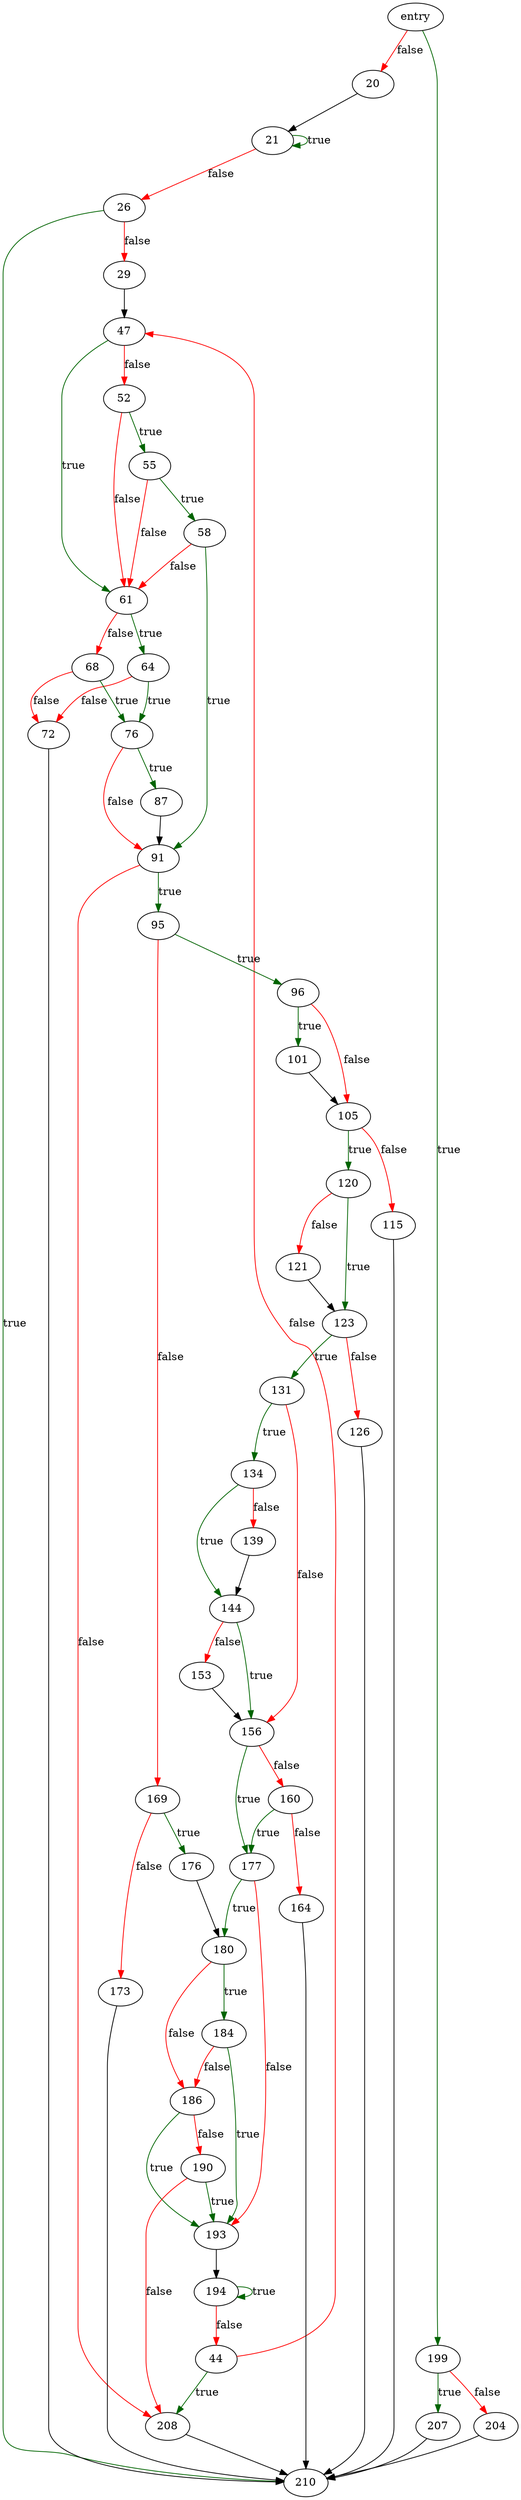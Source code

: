 digraph "make_dir_parents_private" {
	// Node definitions.
	6 [label=entry];
	20;
	21;
	26;
	29;
	44;
	47;
	52;
	55;
	58;
	61;
	64;
	68;
	72;
	76;
	87;
	91;
	95;
	96;
	101;
	105;
	115;
	120;
	121;
	123;
	126;
	131;
	134;
	139;
	144;
	153;
	156;
	160;
	164;
	169;
	173;
	176;
	177;
	180;
	184;
	186;
	190;
	193;
	194;
	199;
	204;
	207;
	208;
	210;

	// Edge definitions.
	6 -> 20 [
		color=red
		label=false
	];
	6 -> 199 [
		color=darkgreen
		label=true
	];
	20 -> 21;
	21 -> 21 [
		color=darkgreen
		label=true
	];
	21 -> 26 [
		color=red
		label=false
	];
	26 -> 29 [
		color=red
		label=false
	];
	26 -> 210 [
		color=darkgreen
		label=true
	];
	29 -> 47;
	44 -> 47 [
		color=red
		label=false
	];
	44 -> 208 [
		color=darkgreen
		label=true
	];
	47 -> 52 [
		color=red
		label=false
	];
	47 -> 61 [
		color=darkgreen
		label=true
	];
	52 -> 55 [
		color=darkgreen
		label=true
	];
	52 -> 61 [
		color=red
		label=false
	];
	55 -> 58 [
		color=darkgreen
		label=true
	];
	55 -> 61 [
		color=red
		label=false
	];
	58 -> 61 [
		color=red
		label=false
	];
	58 -> 91 [
		color=darkgreen
		label=true
	];
	61 -> 64 [
		color=darkgreen
		label=true
	];
	61 -> 68 [
		color=red
		label=false
	];
	64 -> 72 [
		color=red
		label=false
	];
	64 -> 76 [
		color=darkgreen
		label=true
	];
	68 -> 72 [
		color=red
		label=false
	];
	68 -> 76 [
		color=darkgreen
		label=true
	];
	72 -> 210;
	76 -> 87 [
		color=darkgreen
		label=true
	];
	76 -> 91 [
		color=red
		label=false
	];
	87 -> 91;
	91 -> 95 [
		color=darkgreen
		label=true
	];
	91 -> 208 [
		color=red
		label=false
	];
	95 -> 96 [
		color=darkgreen
		label=true
	];
	95 -> 169 [
		color=red
		label=false
	];
	96 -> 101 [
		color=darkgreen
		label=true
	];
	96 -> 105 [
		color=red
		label=false
	];
	101 -> 105;
	105 -> 115 [
		color=red
		label=false
	];
	105 -> 120 [
		color=darkgreen
		label=true
	];
	115 -> 210;
	120 -> 121 [
		color=red
		label=false
	];
	120 -> 123 [
		color=darkgreen
		label=true
	];
	121 -> 123;
	123 -> 126 [
		color=red
		label=false
	];
	123 -> 131 [
		color=darkgreen
		label=true
	];
	126 -> 210;
	131 -> 134 [
		color=darkgreen
		label=true
	];
	131 -> 156 [
		color=red
		label=false
	];
	134 -> 139 [
		color=red
		label=false
	];
	134 -> 144 [
		color=darkgreen
		label=true
	];
	139 -> 144;
	144 -> 153 [
		color=red
		label=false
	];
	144 -> 156 [
		color=darkgreen
		label=true
	];
	153 -> 156;
	156 -> 160 [
		color=red
		label=false
	];
	156 -> 177 [
		color=darkgreen
		label=true
	];
	160 -> 164 [
		color=red
		label=false
	];
	160 -> 177 [
		color=darkgreen
		label=true
	];
	164 -> 210;
	169 -> 173 [
		color=red
		label=false
	];
	169 -> 176 [
		color=darkgreen
		label=true
	];
	173 -> 210;
	176 -> 180;
	177 -> 180 [
		color=darkgreen
		label=true
	];
	177 -> 193 [
		color=red
		label=false
	];
	180 -> 184 [
		color=darkgreen
		label=true
	];
	180 -> 186 [
		color=red
		label=false
	];
	184 -> 186 [
		color=red
		label=false
	];
	184 -> 193 [
		color=darkgreen
		label=true
	];
	186 -> 190 [
		color=red
		label=false
	];
	186 -> 193 [
		color=darkgreen
		label=true
	];
	190 -> 193 [
		color=darkgreen
		label=true
	];
	190 -> 208 [
		color=red
		label=false
	];
	193 -> 194;
	194 -> 44 [
		color=red
		label=false
	];
	194 -> 194 [
		color=darkgreen
		label=true
	];
	199 -> 204 [
		color=red
		label=false
	];
	199 -> 207 [
		color=darkgreen
		label=true
	];
	204 -> 210;
	207 -> 210;
	208 -> 210;
}